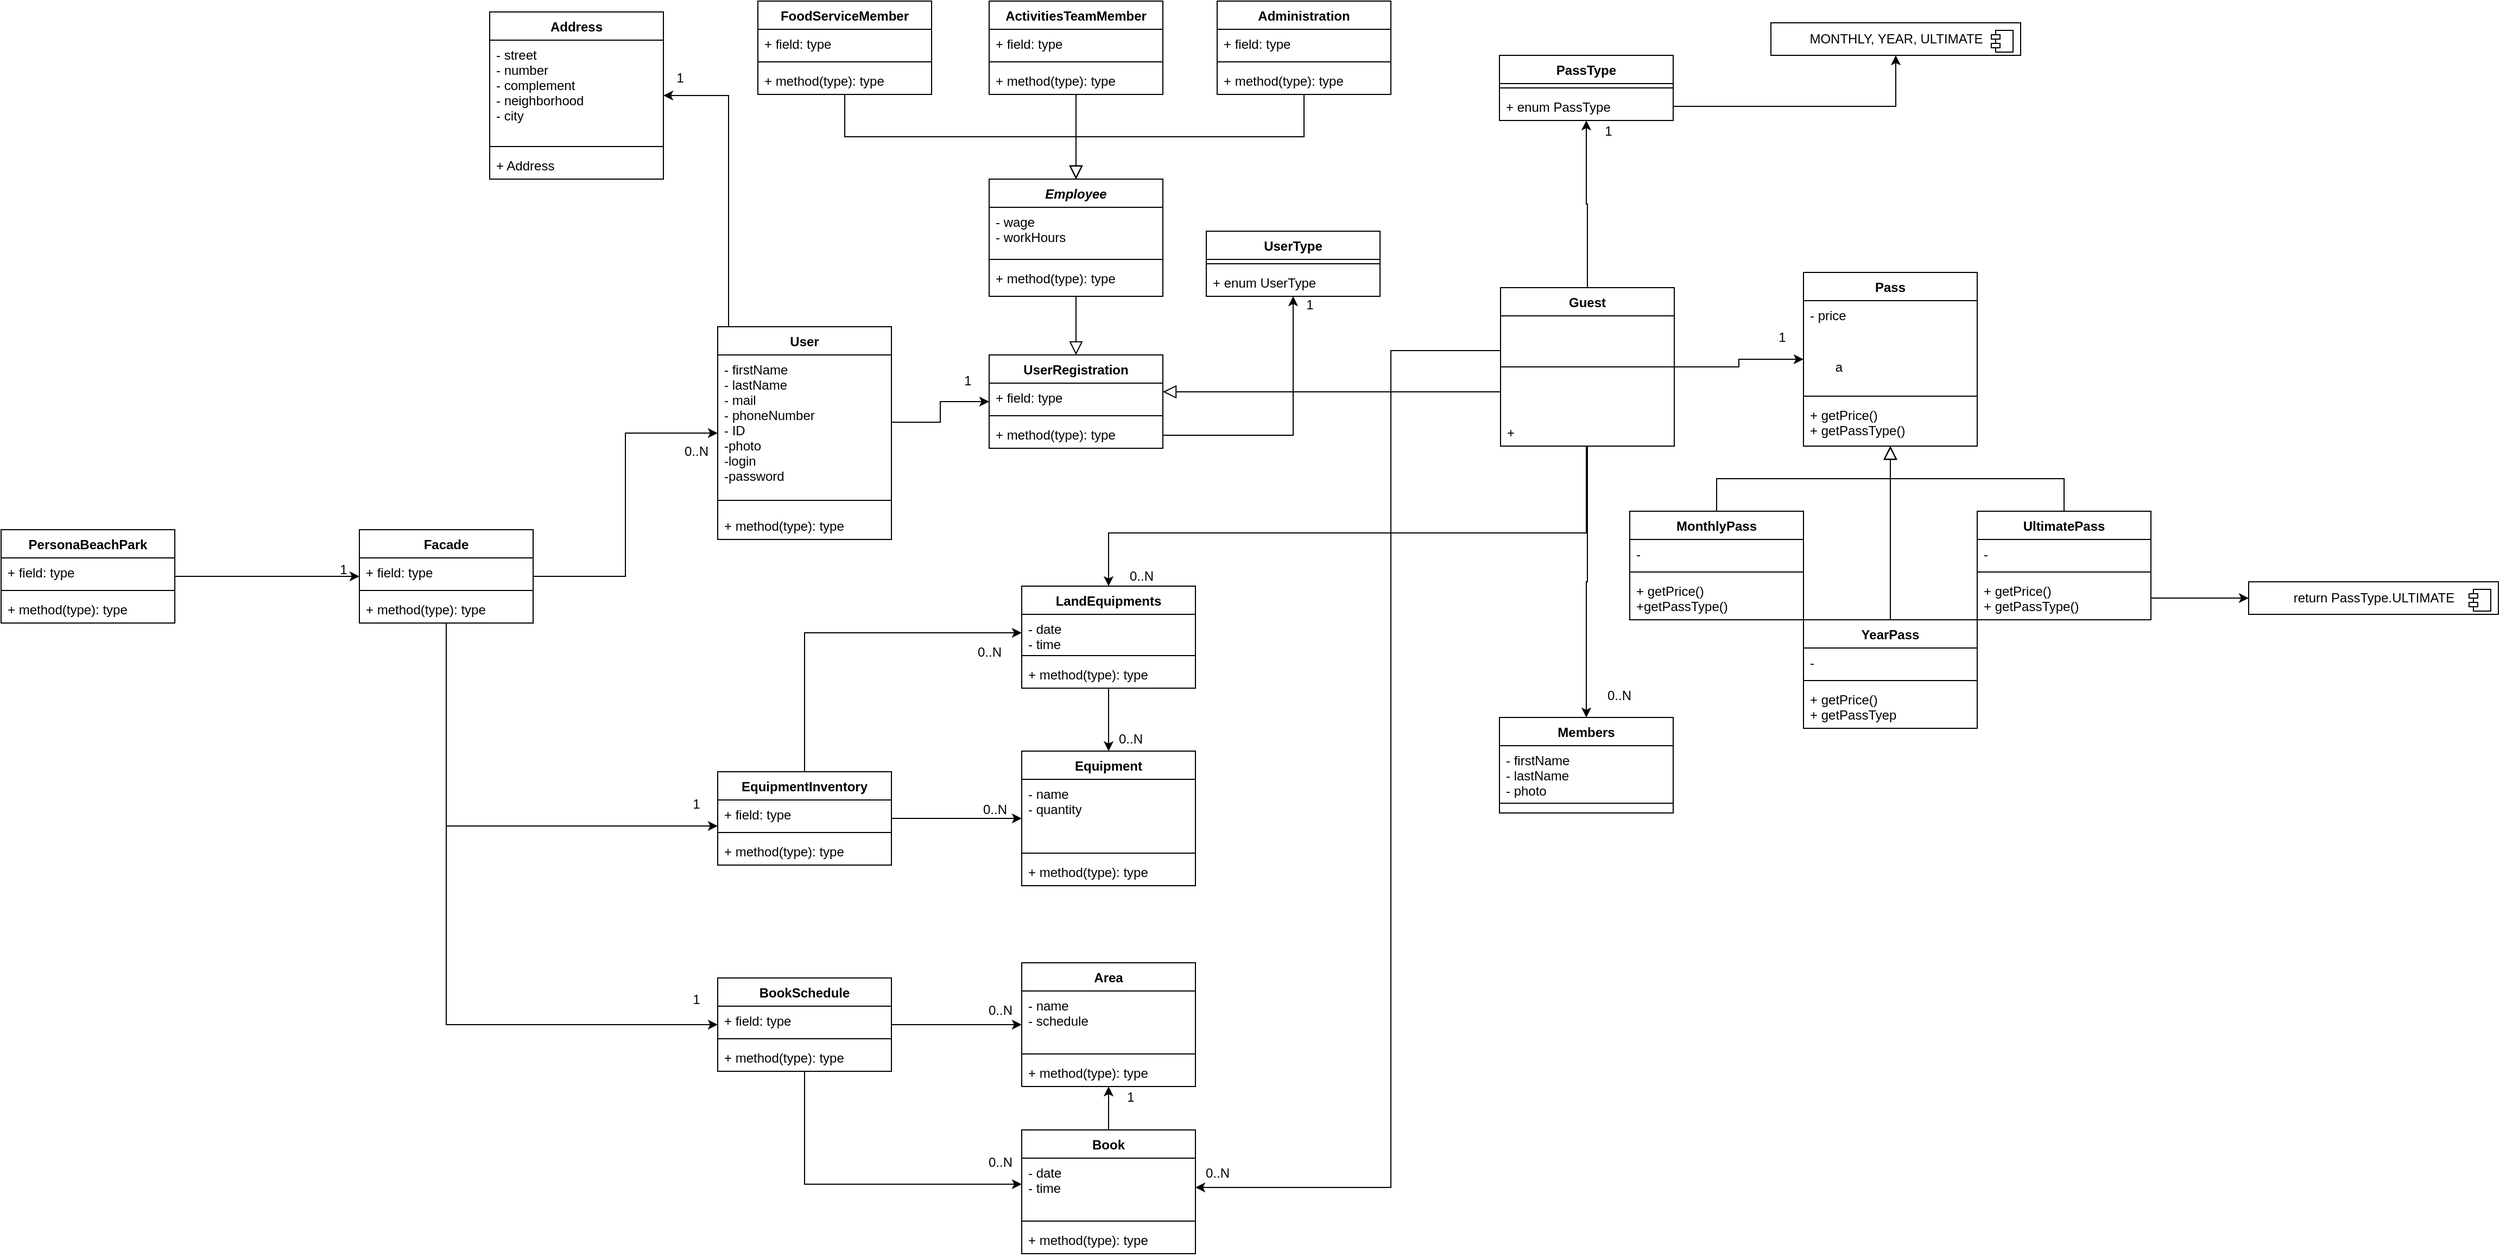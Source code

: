 <mxfile version="20.5.3" type="device"><diagram id="C5RBs43oDa-KdzZeNtuy" name="Page-1"><mxGraphModel dx="3308" dy="2073" grid="1" gridSize="10" guides="1" tooltips="1" connect="1" arrows="1" fold="1" page="1" pageScale="1" pageWidth="827" pageHeight="1169" math="0" shadow="0"><root><mxCell id="WIyWlLk6GJQsqaUBKTNV-0"/><mxCell id="WIyWlLk6GJQsqaUBKTNV-1" parent="WIyWlLk6GJQsqaUBKTNV-0"/><mxCell id="vYZbAO5wRh6wyj2wTPsI-21" style="edgeStyle=orthogonalEdgeStyle;rounded=0;orthogonalLoop=1;jettySize=auto;html=1;" edge="1" parent="WIyWlLk6GJQsqaUBKTNV-1" source="vYZbAO5wRh6wyj2wTPsI-0" target="vYZbAO5wRh6wyj2wTPsI-17"><mxGeometry relative="1" as="geometry"/></mxCell><mxCell id="vYZbAO5wRh6wyj2wTPsI-63" style="edgeStyle=orthogonalEdgeStyle;rounded=0;orthogonalLoop=1;jettySize=auto;html=1;" edge="1" parent="WIyWlLk6GJQsqaUBKTNV-1" source="vYZbAO5wRh6wyj2wTPsI-0" target="vYZbAO5wRh6wyj2wTPsI-54"><mxGeometry relative="1" as="geometry"/></mxCell><mxCell id="vYZbAO5wRh6wyj2wTPsI-160" style="edgeStyle=orthogonalEdgeStyle;rounded=0;orthogonalLoop=1;jettySize=auto;html=1;" edge="1" parent="WIyWlLk6GJQsqaUBKTNV-1" source="vYZbAO5wRh6wyj2wTPsI-0" target="vYZbAO5wRh6wyj2wTPsI-147"><mxGeometry relative="1" as="geometry"><Array as="points"><mxPoint x="270" y="480"/><mxPoint x="-170" y="480"/></Array></mxGeometry></mxCell><mxCell id="vYZbAO5wRh6wyj2wTPsI-175" style="edgeStyle=orthogonalEdgeStyle;rounded=0;orthogonalLoop=1;jettySize=auto;html=1;" edge="1" parent="WIyWlLk6GJQsqaUBKTNV-1" source="vYZbAO5wRh6wyj2wTPsI-0" target="vYZbAO5wRh6wyj2wTPsI-163"><mxGeometry relative="1" as="geometry"><mxPoint x="60" y="1100" as="targetPoint"/><Array as="points"><mxPoint x="90" y="312"/><mxPoint x="90" y="1083"/></Array></mxGeometry></mxCell><mxCell id="vYZbAO5wRh6wyj2wTPsI-206" style="edgeStyle=orthogonalEdgeStyle;rounded=0;orthogonalLoop=1;jettySize=auto;html=1;" edge="1" parent="WIyWlLk6GJQsqaUBKTNV-1" source="vYZbAO5wRh6wyj2wTPsI-0" target="vYZbAO5wRh6wyj2wTPsI-202"><mxGeometry relative="1" as="geometry"/></mxCell><mxCell id="vYZbAO5wRh6wyj2wTPsI-0" value="Guest" style="swimlane;fontStyle=1;align=center;verticalAlign=top;childLayout=stackLayout;horizontal=1;startSize=26;horizontalStack=0;resizeParent=1;resizeParentMax=0;resizeLast=0;collapsible=1;marginBottom=0;" vertex="1" parent="WIyWlLk6GJQsqaUBKTNV-1"><mxGeometry x="191" y="254" width="160" height="146" as="geometry"><mxRectangle x="191" y="254" width="70" height="30" as="alternateBounds"/></mxGeometry></mxCell><mxCell id="vYZbAO5wRh6wyj2wTPsI-2" value="a" style="line;strokeWidth=1;fillColor=none;align=right;verticalAlign=middle;spacingTop=-1;spacingLeft=3;spacingRight=3;rotatable=0;labelPosition=right;points=[];portConstraint=eastwest;strokeColor=inherit;" vertex="1" parent="vYZbAO5wRh6wyj2wTPsI-0"><mxGeometry y="26" width="160" height="94" as="geometry"/></mxCell><mxCell id="vYZbAO5wRh6wyj2wTPsI-3" value="+ &#10;" style="text;strokeColor=none;fillColor=none;align=left;verticalAlign=top;spacingLeft=4;spacingRight=4;overflow=hidden;rotatable=0;points=[[0,0.5],[1,0.5]];portConstraint=eastwest;" vertex="1" parent="vYZbAO5wRh6wyj2wTPsI-0"><mxGeometry y="120" width="160" height="26" as="geometry"/></mxCell><mxCell id="vYZbAO5wRh6wyj2wTPsI-17" value="Pass" style="swimlane;fontStyle=1;align=center;verticalAlign=top;childLayout=stackLayout;horizontal=1;startSize=26;horizontalStack=0;resizeParent=1;resizeParentMax=0;resizeLast=0;collapsible=1;marginBottom=0;" vertex="1" parent="WIyWlLk6GJQsqaUBKTNV-1"><mxGeometry x="470" y="240" width="160" height="160" as="geometry"/></mxCell><mxCell id="vYZbAO5wRh6wyj2wTPsI-18" value="- price" style="text;strokeColor=none;fillColor=none;align=left;verticalAlign=top;spacingLeft=4;spacingRight=4;overflow=hidden;rotatable=0;points=[[0,0.5],[1,0.5]];portConstraint=eastwest;" vertex="1" parent="vYZbAO5wRh6wyj2wTPsI-17"><mxGeometry y="26" width="160" height="84" as="geometry"/></mxCell><mxCell id="vYZbAO5wRh6wyj2wTPsI-19" value="" style="line;strokeWidth=1;fillColor=none;align=left;verticalAlign=middle;spacingTop=-1;spacingLeft=3;spacingRight=3;rotatable=0;labelPosition=right;points=[];portConstraint=eastwest;strokeColor=inherit;" vertex="1" parent="vYZbAO5wRh6wyj2wTPsI-17"><mxGeometry y="110" width="160" height="8" as="geometry"/></mxCell><mxCell id="vYZbAO5wRh6wyj2wTPsI-20" value="+ getPrice()&#10;+ getPassType()" style="text;strokeColor=none;fillColor=none;align=left;verticalAlign=top;spacingLeft=4;spacingRight=4;overflow=hidden;rotatable=0;points=[[0,0.5],[1,0.5]];portConstraint=eastwest;" vertex="1" parent="vYZbAO5wRh6wyj2wTPsI-17"><mxGeometry y="118" width="160" height="42" as="geometry"/></mxCell><mxCell id="vYZbAO5wRh6wyj2wTPsI-24" value="MonthlyPass" style="swimlane;fontStyle=1;align=center;verticalAlign=top;childLayout=stackLayout;horizontal=1;startSize=26;horizontalStack=0;resizeParent=1;resizeParentMax=0;resizeLast=0;collapsible=1;marginBottom=0;" vertex="1" parent="WIyWlLk6GJQsqaUBKTNV-1"><mxGeometry x="310" y="460" width="160" height="100" as="geometry"/></mxCell><mxCell id="vYZbAO5wRh6wyj2wTPsI-25" value="-" style="text;strokeColor=none;fillColor=none;align=left;verticalAlign=top;spacingLeft=4;spacingRight=4;overflow=hidden;rotatable=0;points=[[0,0.5],[1,0.5]];portConstraint=eastwest;" vertex="1" parent="vYZbAO5wRh6wyj2wTPsI-24"><mxGeometry y="26" width="160" height="26" as="geometry"/></mxCell><mxCell id="vYZbAO5wRh6wyj2wTPsI-26" value="" style="line;strokeWidth=1;fillColor=none;align=left;verticalAlign=middle;spacingTop=-1;spacingLeft=3;spacingRight=3;rotatable=0;labelPosition=right;points=[];portConstraint=eastwest;strokeColor=inherit;" vertex="1" parent="vYZbAO5wRh6wyj2wTPsI-24"><mxGeometry y="52" width="160" height="8" as="geometry"/></mxCell><mxCell id="vYZbAO5wRh6wyj2wTPsI-27" value="+ getPrice()&#10;+getPassType()" style="text;strokeColor=none;fillColor=none;align=left;verticalAlign=top;spacingLeft=4;spacingRight=4;overflow=hidden;rotatable=0;points=[[0,0.5],[1,0.5]];portConstraint=eastwest;" vertex="1" parent="vYZbAO5wRh6wyj2wTPsI-24"><mxGeometry y="60" width="160" height="40" as="geometry"/></mxCell><mxCell id="vYZbAO5wRh6wyj2wTPsI-28" value="YearPass" style="swimlane;fontStyle=1;align=center;verticalAlign=top;childLayout=stackLayout;horizontal=1;startSize=26;horizontalStack=0;resizeParent=1;resizeParentMax=0;resizeLast=0;collapsible=1;marginBottom=0;" vertex="1" parent="WIyWlLk6GJQsqaUBKTNV-1"><mxGeometry x="470" y="560" width="160" height="100" as="geometry"/></mxCell><mxCell id="vYZbAO5wRh6wyj2wTPsI-29" value="-" style="text;strokeColor=none;fillColor=none;align=left;verticalAlign=top;spacingLeft=4;spacingRight=4;overflow=hidden;rotatable=0;points=[[0,0.5],[1,0.5]];portConstraint=eastwest;" vertex="1" parent="vYZbAO5wRh6wyj2wTPsI-28"><mxGeometry y="26" width="160" height="26" as="geometry"/></mxCell><mxCell id="vYZbAO5wRh6wyj2wTPsI-30" value="" style="line;strokeWidth=1;fillColor=none;align=left;verticalAlign=middle;spacingTop=-1;spacingLeft=3;spacingRight=3;rotatable=0;labelPosition=right;points=[];portConstraint=eastwest;strokeColor=inherit;" vertex="1" parent="vYZbAO5wRh6wyj2wTPsI-28"><mxGeometry y="52" width="160" height="8" as="geometry"/></mxCell><mxCell id="vYZbAO5wRh6wyj2wTPsI-31" value="+ getPrice()&#10;+ getPassTyep" style="text;strokeColor=none;fillColor=none;align=left;verticalAlign=top;spacingLeft=4;spacingRight=4;overflow=hidden;rotatable=0;points=[[0,0.5],[1,0.5]];portConstraint=eastwest;" vertex="1" parent="vYZbAO5wRh6wyj2wTPsI-28"><mxGeometry y="60" width="160" height="40" as="geometry"/></mxCell><mxCell id="vYZbAO5wRh6wyj2wTPsI-32" value="UltimatePass" style="swimlane;fontStyle=1;align=center;verticalAlign=top;childLayout=stackLayout;horizontal=1;startSize=26;horizontalStack=0;resizeParent=1;resizeParentMax=0;resizeLast=0;collapsible=1;marginBottom=0;" vertex="1" parent="WIyWlLk6GJQsqaUBKTNV-1"><mxGeometry x="630" y="460" width="160" height="100" as="geometry"/></mxCell><mxCell id="vYZbAO5wRh6wyj2wTPsI-33" value="-" style="text;strokeColor=none;fillColor=none;align=left;verticalAlign=top;spacingLeft=4;spacingRight=4;overflow=hidden;rotatable=0;points=[[0,0.5],[1,0.5]];portConstraint=eastwest;" vertex="1" parent="vYZbAO5wRh6wyj2wTPsI-32"><mxGeometry y="26" width="160" height="26" as="geometry"/></mxCell><mxCell id="vYZbAO5wRh6wyj2wTPsI-34" value="" style="line;strokeWidth=1;fillColor=none;align=left;verticalAlign=middle;spacingTop=-1;spacingLeft=3;spacingRight=3;rotatable=0;labelPosition=right;points=[];portConstraint=eastwest;strokeColor=inherit;" vertex="1" parent="vYZbAO5wRh6wyj2wTPsI-32"><mxGeometry y="52" width="160" height="8" as="geometry"/></mxCell><mxCell id="vYZbAO5wRh6wyj2wTPsI-35" value="+ getPrice()&#10;+ getPassType()" style="text;strokeColor=none;fillColor=none;align=left;verticalAlign=top;spacingLeft=4;spacingRight=4;overflow=hidden;rotatable=0;points=[[0,0.5],[1,0.5]];portConstraint=eastwest;" vertex="1" parent="vYZbAO5wRh6wyj2wTPsI-32"><mxGeometry y="60" width="160" height="40" as="geometry"/></mxCell><mxCell id="vYZbAO5wRh6wyj2wTPsI-42" value="" style="endArrow=block;endSize=10;endFill=0;shadow=0;strokeWidth=1;rounded=0;edgeStyle=elbowEdgeStyle;elbow=vertical;" edge="1" parent="WIyWlLk6GJQsqaUBKTNV-1" source="vYZbAO5wRh6wyj2wTPsI-32" target="vYZbAO5wRh6wyj2wTPsI-17"><mxGeometry width="160" relative="1" as="geometry"><mxPoint x="820" y="432" as="sourcePoint"/><mxPoint x="710" y="330" as="targetPoint"/></mxGeometry></mxCell><mxCell id="vYZbAO5wRh6wyj2wTPsI-48" value="" style="endArrow=block;endSize=10;endFill=0;shadow=0;strokeWidth=1;rounded=0;edgeStyle=elbowEdgeStyle;elbow=vertical;" edge="1" parent="WIyWlLk6GJQsqaUBKTNV-1" source="vYZbAO5wRh6wyj2wTPsI-24" target="vYZbAO5wRh6wyj2wTPsI-17"><mxGeometry width="160" relative="1" as="geometry"><mxPoint x="720" y="470" as="sourcePoint"/><mxPoint x="550" y="380" as="targetPoint"/></mxGeometry></mxCell><mxCell id="vYZbAO5wRh6wyj2wTPsI-49" value="" style="endArrow=block;endSize=10;endFill=0;shadow=0;strokeWidth=1;rounded=0;edgeStyle=elbowEdgeStyle;elbow=vertical;" edge="1" parent="WIyWlLk6GJQsqaUBKTNV-1" source="vYZbAO5wRh6wyj2wTPsI-28" target="vYZbAO5wRh6wyj2wTPsI-17"><mxGeometry width="160" relative="1" as="geometry"><mxPoint x="720" y="470" as="sourcePoint"/><mxPoint x="560" y="394" as="targetPoint"/></mxGeometry></mxCell><mxCell id="vYZbAO5wRh6wyj2wTPsI-54" value="Members" style="swimlane;fontStyle=1;align=center;verticalAlign=top;childLayout=stackLayout;horizontal=1;startSize=26;horizontalStack=0;resizeParent=1;resizeParentMax=0;resizeLast=0;collapsible=1;marginBottom=0;" vertex="1" parent="WIyWlLk6GJQsqaUBKTNV-1"><mxGeometry x="190" y="650" width="160" height="88" as="geometry"/></mxCell><mxCell id="vYZbAO5wRh6wyj2wTPsI-55" value="- firstName&#10;- lastName&#10;- photo&#10;" style="text;strokeColor=none;fillColor=none;align=left;verticalAlign=top;spacingLeft=4;spacingRight=4;overflow=hidden;rotatable=0;points=[[0,0.5],[1,0.5]];portConstraint=eastwest;" vertex="1" parent="vYZbAO5wRh6wyj2wTPsI-54"><mxGeometry y="26" width="160" height="44" as="geometry"/></mxCell><mxCell id="vYZbAO5wRh6wyj2wTPsI-56" value="" style="line;strokeWidth=1;fillColor=none;align=left;verticalAlign=middle;spacingTop=-1;spacingLeft=3;spacingRight=3;rotatable=0;labelPosition=right;points=[];portConstraint=eastwest;strokeColor=inherit;" vertex="1" parent="vYZbAO5wRh6wyj2wTPsI-54"><mxGeometry y="70" width="160" height="18" as="geometry"/></mxCell><mxCell id="vYZbAO5wRh6wyj2wTPsI-64" value="0..N" style="text;html=1;align=center;verticalAlign=middle;resizable=0;points=[];autosize=1;strokeColor=none;fillColor=none;" vertex="1" parent="WIyWlLk6GJQsqaUBKTNV-1"><mxGeometry x="275" y="615" width="50" height="30" as="geometry"/></mxCell><mxCell id="vYZbAO5wRh6wyj2wTPsI-65" value="1" style="text;html=1;align=center;verticalAlign=middle;resizable=0;points=[];autosize=1;strokeColor=none;fillColor=none;" vertex="1" parent="WIyWlLk6GJQsqaUBKTNV-1"><mxGeometry x="435" y="285" width="30" height="30" as="geometry"/></mxCell><mxCell id="vYZbAO5wRh6wyj2wTPsI-70" value="Equipment" style="swimlane;fontStyle=1;align=center;verticalAlign=top;childLayout=stackLayout;horizontal=1;startSize=26;horizontalStack=0;resizeParent=1;resizeParentMax=0;resizeLast=0;collapsible=1;marginBottom=0;" vertex="1" parent="WIyWlLk6GJQsqaUBKTNV-1"><mxGeometry x="-250" y="681" width="160" height="124" as="geometry"/></mxCell><mxCell id="vYZbAO5wRh6wyj2wTPsI-71" value="- name&#10;- quantity" style="text;strokeColor=none;fillColor=none;align=left;verticalAlign=top;spacingLeft=4;spacingRight=4;overflow=hidden;rotatable=0;points=[[0,0.5],[1,0.5]];portConstraint=eastwest;" vertex="1" parent="vYZbAO5wRh6wyj2wTPsI-70"><mxGeometry y="26" width="160" height="64" as="geometry"/></mxCell><mxCell id="vYZbAO5wRh6wyj2wTPsI-72" value="" style="line;strokeWidth=1;fillColor=none;align=left;verticalAlign=middle;spacingTop=-1;spacingLeft=3;spacingRight=3;rotatable=0;labelPosition=right;points=[];portConstraint=eastwest;strokeColor=inherit;" vertex="1" parent="vYZbAO5wRh6wyj2wTPsI-70"><mxGeometry y="90" width="160" height="8" as="geometry"/></mxCell><mxCell id="vYZbAO5wRh6wyj2wTPsI-73" value="+ method(type): type" style="text;strokeColor=none;fillColor=none;align=left;verticalAlign=top;spacingLeft=4;spacingRight=4;overflow=hidden;rotatable=0;points=[[0,0.5],[1,0.5]];portConstraint=eastwest;" vertex="1" parent="vYZbAO5wRh6wyj2wTPsI-70"><mxGeometry y="98" width="160" height="26" as="geometry"/></mxCell><mxCell id="vYZbAO5wRh6wyj2wTPsI-74" value="Area" style="swimlane;fontStyle=1;align=center;verticalAlign=top;childLayout=stackLayout;horizontal=1;startSize=26;horizontalStack=0;resizeParent=1;resizeParentMax=0;resizeLast=0;collapsible=1;marginBottom=0;" vertex="1" parent="WIyWlLk6GJQsqaUBKTNV-1"><mxGeometry x="-250" y="876" width="160" height="114" as="geometry"/></mxCell><mxCell id="vYZbAO5wRh6wyj2wTPsI-75" value="- name&#10;- schedule" style="text;strokeColor=none;fillColor=none;align=left;verticalAlign=top;spacingLeft=4;spacingRight=4;overflow=hidden;rotatable=0;points=[[0,0.5],[1,0.5]];portConstraint=eastwest;" vertex="1" parent="vYZbAO5wRh6wyj2wTPsI-74"><mxGeometry y="26" width="160" height="54" as="geometry"/></mxCell><mxCell id="vYZbAO5wRh6wyj2wTPsI-76" value="" style="line;strokeWidth=1;fillColor=none;align=left;verticalAlign=middle;spacingTop=-1;spacingLeft=3;spacingRight=3;rotatable=0;labelPosition=right;points=[];portConstraint=eastwest;strokeColor=inherit;" vertex="1" parent="vYZbAO5wRh6wyj2wTPsI-74"><mxGeometry y="80" width="160" height="8" as="geometry"/></mxCell><mxCell id="vYZbAO5wRh6wyj2wTPsI-77" value="+ method(type): type" style="text;strokeColor=none;fillColor=none;align=left;verticalAlign=top;spacingLeft=4;spacingRight=4;overflow=hidden;rotatable=0;points=[[0,0.5],[1,0.5]];portConstraint=eastwest;" vertex="1" parent="vYZbAO5wRh6wyj2wTPsI-74"><mxGeometry y="88" width="160" height="26" as="geometry"/></mxCell><mxCell id="vYZbAO5wRh6wyj2wTPsI-78" value="Administration" style="swimlane;fontStyle=1;align=center;verticalAlign=top;childLayout=stackLayout;horizontal=1;startSize=26;horizontalStack=0;resizeParent=1;resizeParentMax=0;resizeLast=0;collapsible=1;marginBottom=0;" vertex="1" parent="WIyWlLk6GJQsqaUBKTNV-1"><mxGeometry x="-70" y="-10" width="160" height="86" as="geometry"/></mxCell><mxCell id="vYZbAO5wRh6wyj2wTPsI-79" value="+ field: type" style="text;strokeColor=none;fillColor=none;align=left;verticalAlign=top;spacingLeft=4;spacingRight=4;overflow=hidden;rotatable=0;points=[[0,0.5],[1,0.5]];portConstraint=eastwest;" vertex="1" parent="vYZbAO5wRh6wyj2wTPsI-78"><mxGeometry y="26" width="160" height="26" as="geometry"/></mxCell><mxCell id="vYZbAO5wRh6wyj2wTPsI-80" value="" style="line;strokeWidth=1;fillColor=none;align=left;verticalAlign=middle;spacingTop=-1;spacingLeft=3;spacingRight=3;rotatable=0;labelPosition=right;points=[];portConstraint=eastwest;strokeColor=inherit;" vertex="1" parent="vYZbAO5wRh6wyj2wTPsI-78"><mxGeometry y="52" width="160" height="8" as="geometry"/></mxCell><mxCell id="vYZbAO5wRh6wyj2wTPsI-81" value="+ method(type): type" style="text;strokeColor=none;fillColor=none;align=left;verticalAlign=top;spacingLeft=4;spacingRight=4;overflow=hidden;rotatable=0;points=[[0,0.5],[1,0.5]];portConstraint=eastwest;" vertex="1" parent="vYZbAO5wRh6wyj2wTPsI-78"><mxGeometry y="60" width="160" height="26" as="geometry"/></mxCell><mxCell id="vYZbAO5wRh6wyj2wTPsI-82" value="FoodServiceMember" style="swimlane;fontStyle=1;align=center;verticalAlign=top;childLayout=stackLayout;horizontal=1;startSize=26;horizontalStack=0;resizeParent=1;resizeParentMax=0;resizeLast=0;collapsible=1;marginBottom=0;" vertex="1" parent="WIyWlLk6GJQsqaUBKTNV-1"><mxGeometry x="-493" y="-10" width="160" height="86" as="geometry"/></mxCell><mxCell id="vYZbAO5wRh6wyj2wTPsI-83" value="+ field: type" style="text;strokeColor=none;fillColor=none;align=left;verticalAlign=top;spacingLeft=4;spacingRight=4;overflow=hidden;rotatable=0;points=[[0,0.5],[1,0.5]];portConstraint=eastwest;" vertex="1" parent="vYZbAO5wRh6wyj2wTPsI-82"><mxGeometry y="26" width="160" height="26" as="geometry"/></mxCell><mxCell id="vYZbAO5wRh6wyj2wTPsI-84" value="" style="line;strokeWidth=1;fillColor=none;align=left;verticalAlign=middle;spacingTop=-1;spacingLeft=3;spacingRight=3;rotatable=0;labelPosition=right;points=[];portConstraint=eastwest;strokeColor=inherit;" vertex="1" parent="vYZbAO5wRh6wyj2wTPsI-82"><mxGeometry y="52" width="160" height="8" as="geometry"/></mxCell><mxCell id="vYZbAO5wRh6wyj2wTPsI-85" value="+ method(type): type" style="text;strokeColor=none;fillColor=none;align=left;verticalAlign=top;spacingLeft=4;spacingRight=4;overflow=hidden;rotatable=0;points=[[0,0.5],[1,0.5]];portConstraint=eastwest;" vertex="1" parent="vYZbAO5wRh6wyj2wTPsI-82"><mxGeometry y="60" width="160" height="26" as="geometry"/></mxCell><mxCell id="vYZbAO5wRh6wyj2wTPsI-86" value="ActivitiesTeamMember" style="swimlane;fontStyle=1;align=center;verticalAlign=top;childLayout=stackLayout;horizontal=1;startSize=26;horizontalStack=0;resizeParent=1;resizeParentMax=0;resizeLast=0;collapsible=1;marginBottom=0;" vertex="1" parent="WIyWlLk6GJQsqaUBKTNV-1"><mxGeometry x="-280" y="-10" width="160" height="86" as="geometry"/></mxCell><mxCell id="vYZbAO5wRh6wyj2wTPsI-87" value="+ field: type" style="text;strokeColor=none;fillColor=none;align=left;verticalAlign=top;spacingLeft=4;spacingRight=4;overflow=hidden;rotatable=0;points=[[0,0.5],[1,0.5]];portConstraint=eastwest;" vertex="1" parent="vYZbAO5wRh6wyj2wTPsI-86"><mxGeometry y="26" width="160" height="26" as="geometry"/></mxCell><mxCell id="vYZbAO5wRh6wyj2wTPsI-88" value="" style="line;strokeWidth=1;fillColor=none;align=left;verticalAlign=middle;spacingTop=-1;spacingLeft=3;spacingRight=3;rotatable=0;labelPosition=right;points=[];portConstraint=eastwest;strokeColor=inherit;" vertex="1" parent="vYZbAO5wRh6wyj2wTPsI-86"><mxGeometry y="52" width="160" height="8" as="geometry"/></mxCell><mxCell id="vYZbAO5wRh6wyj2wTPsI-89" value="+ method(type): type" style="text;strokeColor=none;fillColor=none;align=left;verticalAlign=top;spacingLeft=4;spacingRight=4;overflow=hidden;rotatable=0;points=[[0,0.5],[1,0.5]];portConstraint=eastwest;" vertex="1" parent="vYZbAO5wRh6wyj2wTPsI-86"><mxGeometry y="60" width="160" height="26" as="geometry"/></mxCell><mxCell id="vYZbAO5wRh6wyj2wTPsI-90" value="Employee" style="swimlane;fontStyle=3;align=center;verticalAlign=top;childLayout=stackLayout;horizontal=1;startSize=26;horizontalStack=0;resizeParent=1;resizeParentMax=0;resizeLast=0;collapsible=1;marginBottom=0;" vertex="1" parent="WIyWlLk6GJQsqaUBKTNV-1"><mxGeometry x="-280" y="154" width="160" height="108" as="geometry"/></mxCell><mxCell id="vYZbAO5wRh6wyj2wTPsI-91" value="- wage&#10;- workHours" style="text;strokeColor=none;fillColor=none;align=left;verticalAlign=top;spacingLeft=4;spacingRight=4;overflow=hidden;rotatable=0;points=[[0,0.5],[1,0.5]];portConstraint=eastwest;" vertex="1" parent="vYZbAO5wRh6wyj2wTPsI-90"><mxGeometry y="26" width="160" height="44" as="geometry"/></mxCell><mxCell id="vYZbAO5wRh6wyj2wTPsI-92" value="" style="line;strokeWidth=1;fillColor=none;align=left;verticalAlign=middle;spacingTop=-1;spacingLeft=3;spacingRight=3;rotatable=0;labelPosition=right;points=[];portConstraint=eastwest;strokeColor=inherit;" vertex="1" parent="vYZbAO5wRh6wyj2wTPsI-90"><mxGeometry y="70" width="160" height="8" as="geometry"/></mxCell><mxCell id="vYZbAO5wRh6wyj2wTPsI-93" value="+ method(type): type" style="text;strokeColor=none;fillColor=none;align=left;verticalAlign=top;spacingLeft=4;spacingRight=4;overflow=hidden;rotatable=0;points=[[0,0.5],[1,0.5]];portConstraint=eastwest;" vertex="1" parent="vYZbAO5wRh6wyj2wTPsI-90"><mxGeometry y="78" width="160" height="30" as="geometry"/></mxCell><mxCell id="vYZbAO5wRh6wyj2wTPsI-94" value="" style="endArrow=block;endSize=10;endFill=0;shadow=0;strokeWidth=1;rounded=0;edgeStyle=elbowEdgeStyle;elbow=vertical;" edge="1" parent="WIyWlLk6GJQsqaUBKTNV-1" source="vYZbAO5wRh6wyj2wTPsI-78" target="vYZbAO5wRh6wyj2wTPsI-90"><mxGeometry width="160" relative="1" as="geometry"><mxPoint x="-30" y="177" as="sourcePoint"/><mxPoint x="-190" y="101" as="targetPoint"/></mxGeometry></mxCell><mxCell id="vYZbAO5wRh6wyj2wTPsI-95" value="" style="endArrow=block;endSize=10;endFill=0;shadow=0;strokeWidth=1;rounded=0;edgeStyle=elbowEdgeStyle;elbow=vertical;" edge="1" parent="WIyWlLk6GJQsqaUBKTNV-1" source="vYZbAO5wRh6wyj2wTPsI-86" target="vYZbAO5wRh6wyj2wTPsI-90"><mxGeometry width="160" relative="1" as="geometry"><mxPoint x="20" y="86.0" as="sourcePoint"/><mxPoint x="-190" y="164" as="targetPoint"/></mxGeometry></mxCell><mxCell id="vYZbAO5wRh6wyj2wTPsI-96" value="" style="endArrow=block;endSize=10;endFill=0;shadow=0;strokeWidth=1;rounded=0;edgeStyle=elbowEdgeStyle;elbow=vertical;" edge="1" parent="WIyWlLk6GJQsqaUBKTNV-1" source="vYZbAO5wRh6wyj2wTPsI-82" target="vYZbAO5wRh6wyj2wTPsI-90"><mxGeometry width="160" relative="1" as="geometry"><mxPoint x="-190" y="86.0" as="sourcePoint"/><mxPoint x="-190" y="164" as="targetPoint"/></mxGeometry></mxCell><mxCell id="vYZbAO5wRh6wyj2wTPsI-226" style="edgeStyle=orthogonalEdgeStyle;rounded=0;orthogonalLoop=1;jettySize=auto;html=1;" edge="1" parent="WIyWlLk6GJQsqaUBKTNV-1" source="vYZbAO5wRh6wyj2wTPsI-101" target="vYZbAO5wRh6wyj2wTPsI-223"><mxGeometry relative="1" as="geometry"><Array as="points"><mxPoint y="390"/></Array></mxGeometry></mxCell><mxCell id="vYZbAO5wRh6wyj2wTPsI-101" value="UserRegistration" style="swimlane;fontStyle=1;align=center;verticalAlign=top;childLayout=stackLayout;horizontal=1;startSize=26;horizontalStack=0;resizeParent=1;resizeParentMax=0;resizeLast=0;collapsible=1;marginBottom=0;" vertex="1" parent="WIyWlLk6GJQsqaUBKTNV-1"><mxGeometry x="-280" y="316" width="160" height="86" as="geometry"/></mxCell><mxCell id="vYZbAO5wRh6wyj2wTPsI-102" value="+ field: type" style="text;strokeColor=none;fillColor=none;align=left;verticalAlign=top;spacingLeft=4;spacingRight=4;overflow=hidden;rotatable=0;points=[[0,0.5],[1,0.5]];portConstraint=eastwest;" vertex="1" parent="vYZbAO5wRh6wyj2wTPsI-101"><mxGeometry y="26" width="160" height="26" as="geometry"/></mxCell><mxCell id="vYZbAO5wRh6wyj2wTPsI-103" value="" style="line;strokeWidth=1;fillColor=none;align=left;verticalAlign=middle;spacingTop=-1;spacingLeft=3;spacingRight=3;rotatable=0;labelPosition=right;points=[];portConstraint=eastwest;strokeColor=inherit;" vertex="1" parent="vYZbAO5wRh6wyj2wTPsI-101"><mxGeometry y="52" width="160" height="8" as="geometry"/></mxCell><mxCell id="vYZbAO5wRh6wyj2wTPsI-104" value="+ method(type): type" style="text;strokeColor=none;fillColor=none;align=left;verticalAlign=top;spacingLeft=4;spacingRight=4;overflow=hidden;rotatable=0;points=[[0,0.5],[1,0.5]];portConstraint=eastwest;" vertex="1" parent="vYZbAO5wRh6wyj2wTPsI-101"><mxGeometry y="60" width="160" height="26" as="geometry"/></mxCell><mxCell id="vYZbAO5wRh6wyj2wTPsI-144" style="edgeStyle=orthogonalEdgeStyle;rounded=0;orthogonalLoop=1;jettySize=auto;html=1;" edge="1" parent="WIyWlLk6GJQsqaUBKTNV-1" source="vYZbAO5wRh6wyj2wTPsI-105" target="vYZbAO5wRh6wyj2wTPsI-140"><mxGeometry relative="1" as="geometry"><Array as="points"><mxPoint x="-520" y="77"/></Array></mxGeometry></mxCell><mxCell id="vYZbAO5wRh6wyj2wTPsI-105" value="User" style="swimlane;fontStyle=1;align=center;verticalAlign=top;childLayout=stackLayout;horizontal=1;startSize=26;horizontalStack=0;resizeParent=1;resizeParentMax=0;resizeLast=0;collapsible=1;marginBottom=0;" vertex="1" parent="WIyWlLk6GJQsqaUBKTNV-1"><mxGeometry x="-530" y="290" width="160" height="196" as="geometry"/></mxCell><mxCell id="vYZbAO5wRh6wyj2wTPsI-106" value="- firstName&#10;- lastName&#10;- mail&#10;- phoneNumber&#10;- ID&#10;-photo&#10;-login&#10;-password" style="text;strokeColor=none;fillColor=none;align=left;verticalAlign=top;spacingLeft=4;spacingRight=4;overflow=hidden;rotatable=0;points=[[0,0.5],[1,0.5]];portConstraint=eastwest;" vertex="1" parent="vYZbAO5wRh6wyj2wTPsI-105"><mxGeometry y="26" width="160" height="124" as="geometry"/></mxCell><mxCell id="vYZbAO5wRh6wyj2wTPsI-107" value="" style="line;strokeWidth=1;fillColor=none;align=left;verticalAlign=middle;spacingTop=-1;spacingLeft=3;spacingRight=3;rotatable=0;labelPosition=right;points=[];portConstraint=eastwest;strokeColor=inherit;" vertex="1" parent="vYZbAO5wRh6wyj2wTPsI-105"><mxGeometry y="150" width="160" height="20" as="geometry"/></mxCell><mxCell id="vYZbAO5wRh6wyj2wTPsI-108" value="+ method(type): type" style="text;strokeColor=none;fillColor=none;align=left;verticalAlign=top;spacingLeft=4;spacingRight=4;overflow=hidden;rotatable=0;points=[[0,0.5],[1,0.5]];portConstraint=eastwest;" vertex="1" parent="vYZbAO5wRh6wyj2wTPsI-105"><mxGeometry y="170" width="160" height="26" as="geometry"/></mxCell><mxCell id="vYZbAO5wRh6wyj2wTPsI-109" style="edgeStyle=orthogonalEdgeStyle;rounded=0;orthogonalLoop=1;jettySize=auto;html=1;" edge="1" parent="WIyWlLk6GJQsqaUBKTNV-1" source="vYZbAO5wRh6wyj2wTPsI-106" target="vYZbAO5wRh6wyj2wTPsI-101"><mxGeometry relative="1" as="geometry"/></mxCell><mxCell id="vYZbAO5wRh6wyj2wTPsI-110" value="" style="endArrow=block;endSize=10;endFill=0;shadow=0;strokeWidth=1;rounded=0;edgeStyle=elbowEdgeStyle;elbow=vertical;" edge="1" parent="WIyWlLk6GJQsqaUBKTNV-1" source="vYZbAO5wRh6wyj2wTPsI-90" target="vYZbAO5wRh6wyj2wTPsI-101"><mxGeometry width="160" relative="1" as="geometry"><mxPoint x="100" y="273.0" as="sourcePoint"/><mxPoint x="-110" y="351" as="targetPoint"/></mxGeometry></mxCell><mxCell id="vYZbAO5wRh6wyj2wTPsI-111" value="" style="endArrow=block;endSize=10;endFill=0;shadow=0;strokeWidth=1;rounded=0;edgeStyle=elbowEdgeStyle;elbow=vertical;" edge="1" parent="WIyWlLk6GJQsqaUBKTNV-1" source="vYZbAO5wRh6wyj2wTPsI-0" target="vYZbAO5wRh6wyj2wTPsI-101"><mxGeometry width="160" relative="1" as="geometry"><mxPoint x="-190" y="272" as="sourcePoint"/><mxPoint x="-190" y="326" as="targetPoint"/><Array as="points"><mxPoint x="30" y="350"/></Array></mxGeometry></mxCell><mxCell id="vYZbAO5wRh6wyj2wTPsI-182" style="edgeStyle=orthogonalEdgeStyle;rounded=0;orthogonalLoop=1;jettySize=auto;html=1;" edge="1" parent="WIyWlLk6GJQsqaUBKTNV-1" source="vYZbAO5wRh6wyj2wTPsI-123" target="vYZbAO5wRh6wyj2wTPsI-105"><mxGeometry relative="1" as="geometry"/></mxCell><mxCell id="vYZbAO5wRh6wyj2wTPsI-192" style="edgeStyle=orthogonalEdgeStyle;rounded=0;orthogonalLoop=1;jettySize=auto;html=1;" edge="1" parent="WIyWlLk6GJQsqaUBKTNV-1" source="vYZbAO5wRh6wyj2wTPsI-123" target="vYZbAO5wRh6wyj2wTPsI-128"><mxGeometry relative="1" as="geometry"><Array as="points"><mxPoint x="-780" y="750"/></Array></mxGeometry></mxCell><mxCell id="vYZbAO5wRh6wyj2wTPsI-123" value="Facade" style="swimlane;fontStyle=1;align=center;verticalAlign=top;childLayout=stackLayout;horizontal=1;startSize=26;horizontalStack=0;resizeParent=1;resizeParentMax=0;resizeLast=0;collapsible=1;marginBottom=0;" vertex="1" parent="WIyWlLk6GJQsqaUBKTNV-1"><mxGeometry x="-860" y="477" width="160" height="86" as="geometry"/></mxCell><mxCell id="vYZbAO5wRh6wyj2wTPsI-124" value="+ field: type" style="text;strokeColor=none;fillColor=none;align=left;verticalAlign=top;spacingLeft=4;spacingRight=4;overflow=hidden;rotatable=0;points=[[0,0.5],[1,0.5]];portConstraint=eastwest;" vertex="1" parent="vYZbAO5wRh6wyj2wTPsI-123"><mxGeometry y="26" width="160" height="26" as="geometry"/></mxCell><mxCell id="vYZbAO5wRh6wyj2wTPsI-125" value="" style="line;strokeWidth=1;fillColor=none;align=left;verticalAlign=middle;spacingTop=-1;spacingLeft=3;spacingRight=3;rotatable=0;labelPosition=right;points=[];portConstraint=eastwest;strokeColor=inherit;" vertex="1" parent="vYZbAO5wRh6wyj2wTPsI-123"><mxGeometry y="52" width="160" height="8" as="geometry"/></mxCell><mxCell id="vYZbAO5wRh6wyj2wTPsI-126" value="+ method(type): type" style="text;strokeColor=none;fillColor=none;align=left;verticalAlign=top;spacingLeft=4;spacingRight=4;overflow=hidden;rotatable=0;points=[[0,0.5],[1,0.5]];portConstraint=eastwest;" vertex="1" parent="vYZbAO5wRh6wyj2wTPsI-123"><mxGeometry y="60" width="160" height="26" as="geometry"/></mxCell><mxCell id="vYZbAO5wRh6wyj2wTPsI-132" style="edgeStyle=orthogonalEdgeStyle;rounded=0;orthogonalLoop=1;jettySize=auto;html=1;" edge="1" parent="WIyWlLk6GJQsqaUBKTNV-1" source="vYZbAO5wRh6wyj2wTPsI-128" target="vYZbAO5wRh6wyj2wTPsI-70"><mxGeometry relative="1" as="geometry"/></mxCell><mxCell id="vYZbAO5wRh6wyj2wTPsI-158" style="edgeStyle=orthogonalEdgeStyle;rounded=0;orthogonalLoop=1;jettySize=auto;html=1;" edge="1" parent="WIyWlLk6GJQsqaUBKTNV-1" source="vYZbAO5wRh6wyj2wTPsI-128" target="vYZbAO5wRh6wyj2wTPsI-147"><mxGeometry relative="1" as="geometry"><Array as="points"><mxPoint x="-450" y="572"/></Array></mxGeometry></mxCell><mxCell id="vYZbAO5wRh6wyj2wTPsI-128" value="EquipmentInventory" style="swimlane;fontStyle=1;align=center;verticalAlign=top;childLayout=stackLayout;horizontal=1;startSize=26;horizontalStack=0;resizeParent=1;resizeParentMax=0;resizeLast=0;collapsible=1;marginBottom=0;" vertex="1" parent="WIyWlLk6GJQsqaUBKTNV-1"><mxGeometry x="-530" y="700" width="160" height="86" as="geometry"/></mxCell><mxCell id="vYZbAO5wRh6wyj2wTPsI-129" value="+ field: type" style="text;strokeColor=none;fillColor=none;align=left;verticalAlign=top;spacingLeft=4;spacingRight=4;overflow=hidden;rotatable=0;points=[[0,0.5],[1,0.5]];portConstraint=eastwest;" vertex="1" parent="vYZbAO5wRh6wyj2wTPsI-128"><mxGeometry y="26" width="160" height="26" as="geometry"/></mxCell><mxCell id="vYZbAO5wRh6wyj2wTPsI-130" value="" style="line;strokeWidth=1;fillColor=none;align=left;verticalAlign=middle;spacingTop=-1;spacingLeft=3;spacingRight=3;rotatable=0;labelPosition=right;points=[];portConstraint=eastwest;strokeColor=inherit;" vertex="1" parent="vYZbAO5wRh6wyj2wTPsI-128"><mxGeometry y="52" width="160" height="8" as="geometry"/></mxCell><mxCell id="vYZbAO5wRh6wyj2wTPsI-131" value="+ method(type): type" style="text;strokeColor=none;fillColor=none;align=left;verticalAlign=top;spacingLeft=4;spacingRight=4;overflow=hidden;rotatable=0;points=[[0,0.5],[1,0.5]];portConstraint=eastwest;" vertex="1" parent="vYZbAO5wRh6wyj2wTPsI-128"><mxGeometry y="60" width="160" height="26" as="geometry"/></mxCell><mxCell id="vYZbAO5wRh6wyj2wTPsI-133" value="0..N" style="text;html=1;align=center;verticalAlign=middle;resizable=0;points=[];autosize=1;strokeColor=none;fillColor=none;" vertex="1" parent="WIyWlLk6GJQsqaUBKTNV-1"><mxGeometry x="-300" y="720" width="50" height="30" as="geometry"/></mxCell><mxCell id="vYZbAO5wRh6wyj2wTPsI-139" style="edgeStyle=orthogonalEdgeStyle;rounded=0;orthogonalLoop=1;jettySize=auto;html=1;" edge="1" parent="WIyWlLk6GJQsqaUBKTNV-1" source="vYZbAO5wRh6wyj2wTPsI-134" target="vYZbAO5wRh6wyj2wTPsI-74"><mxGeometry relative="1" as="geometry"/></mxCell><mxCell id="vYZbAO5wRh6wyj2wTPsI-170" style="edgeStyle=orthogonalEdgeStyle;rounded=0;orthogonalLoop=1;jettySize=auto;html=1;" edge="1" parent="WIyWlLk6GJQsqaUBKTNV-1" source="vYZbAO5wRh6wyj2wTPsI-134" target="vYZbAO5wRh6wyj2wTPsI-163"><mxGeometry relative="1" as="geometry"><Array as="points"><mxPoint x="-450" y="1080"/></Array></mxGeometry></mxCell><mxCell id="vYZbAO5wRh6wyj2wTPsI-134" value="BookSchedule" style="swimlane;fontStyle=1;align=center;verticalAlign=top;childLayout=stackLayout;horizontal=1;startSize=26;horizontalStack=0;resizeParent=1;resizeParentMax=0;resizeLast=0;collapsible=1;marginBottom=0;" vertex="1" parent="WIyWlLk6GJQsqaUBKTNV-1"><mxGeometry x="-530" y="890" width="160" height="86" as="geometry"/></mxCell><mxCell id="vYZbAO5wRh6wyj2wTPsI-135" value="+ field: type" style="text;strokeColor=none;fillColor=none;align=left;verticalAlign=top;spacingLeft=4;spacingRight=4;overflow=hidden;rotatable=0;points=[[0,0.5],[1,0.5]];portConstraint=eastwest;" vertex="1" parent="vYZbAO5wRh6wyj2wTPsI-134"><mxGeometry y="26" width="160" height="26" as="geometry"/></mxCell><mxCell id="vYZbAO5wRh6wyj2wTPsI-136" value="" style="line;strokeWidth=1;fillColor=none;align=left;verticalAlign=middle;spacingTop=-1;spacingLeft=3;spacingRight=3;rotatable=0;labelPosition=right;points=[];portConstraint=eastwest;strokeColor=inherit;" vertex="1" parent="vYZbAO5wRh6wyj2wTPsI-134"><mxGeometry y="52" width="160" height="8" as="geometry"/></mxCell><mxCell id="vYZbAO5wRh6wyj2wTPsI-137" value="+ method(type): type" style="text;strokeColor=none;fillColor=none;align=left;verticalAlign=top;spacingLeft=4;spacingRight=4;overflow=hidden;rotatable=0;points=[[0,0.5],[1,0.5]];portConstraint=eastwest;" vertex="1" parent="vYZbAO5wRh6wyj2wTPsI-134"><mxGeometry y="60" width="160" height="26" as="geometry"/></mxCell><mxCell id="vYZbAO5wRh6wyj2wTPsI-140" value="Address" style="swimlane;fontStyle=1;align=center;verticalAlign=top;childLayout=stackLayout;horizontal=1;startSize=26;horizontalStack=0;resizeParent=1;resizeParentMax=0;resizeLast=0;collapsible=1;marginBottom=0;" vertex="1" parent="WIyWlLk6GJQsqaUBKTNV-1"><mxGeometry x="-740" width="160" height="154" as="geometry"/></mxCell><mxCell id="vYZbAO5wRh6wyj2wTPsI-141" value="- street&#10;- number&#10;- complement&#10;- neighborhood&#10;- city" style="text;strokeColor=none;fillColor=none;align=left;verticalAlign=top;spacingLeft=4;spacingRight=4;overflow=hidden;rotatable=0;points=[[0,0.5],[1,0.5]];portConstraint=eastwest;" vertex="1" parent="vYZbAO5wRh6wyj2wTPsI-140"><mxGeometry y="26" width="160" height="94" as="geometry"/></mxCell><mxCell id="vYZbAO5wRh6wyj2wTPsI-142" value="" style="line;strokeWidth=1;fillColor=none;align=left;verticalAlign=middle;spacingTop=-1;spacingLeft=3;spacingRight=3;rotatable=0;labelPosition=right;points=[];portConstraint=eastwest;strokeColor=inherit;" vertex="1" parent="vYZbAO5wRh6wyj2wTPsI-140"><mxGeometry y="120" width="160" height="8" as="geometry"/></mxCell><mxCell id="vYZbAO5wRh6wyj2wTPsI-143" value="+ Address" style="text;strokeColor=none;fillColor=none;align=left;verticalAlign=top;spacingLeft=4;spacingRight=4;overflow=hidden;rotatable=0;points=[[0,0.5],[1,0.5]];portConstraint=eastwest;" vertex="1" parent="vYZbAO5wRh6wyj2wTPsI-140"><mxGeometry y="128" width="160" height="26" as="geometry"/></mxCell><mxCell id="vYZbAO5wRh6wyj2wTPsI-145" value="1" style="text;html=1;align=center;verticalAlign=middle;resizable=0;points=[];autosize=1;strokeColor=none;fillColor=none;" vertex="1" parent="WIyWlLk6GJQsqaUBKTNV-1"><mxGeometry x="-580" y="46" width="30" height="30" as="geometry"/></mxCell><mxCell id="vYZbAO5wRh6wyj2wTPsI-146" value="1" style="text;html=1;align=center;verticalAlign=middle;resizable=0;points=[];autosize=1;strokeColor=none;fillColor=none;" vertex="1" parent="WIyWlLk6GJQsqaUBKTNV-1"><mxGeometry x="-315" y="325" width="30" height="30" as="geometry"/></mxCell><mxCell id="vYZbAO5wRh6wyj2wTPsI-156" style="edgeStyle=orthogonalEdgeStyle;rounded=0;orthogonalLoop=1;jettySize=auto;html=1;" edge="1" parent="WIyWlLk6GJQsqaUBKTNV-1" source="vYZbAO5wRh6wyj2wTPsI-147" target="vYZbAO5wRh6wyj2wTPsI-70"><mxGeometry relative="1" as="geometry"/></mxCell><mxCell id="vYZbAO5wRh6wyj2wTPsI-147" value="LandEquipments" style="swimlane;fontStyle=1;align=center;verticalAlign=top;childLayout=stackLayout;horizontal=1;startSize=26;horizontalStack=0;resizeParent=1;resizeParentMax=0;resizeLast=0;collapsible=1;marginBottom=0;" vertex="1" parent="WIyWlLk6GJQsqaUBKTNV-1"><mxGeometry x="-250" y="529" width="160" height="94" as="geometry"/></mxCell><mxCell id="vYZbAO5wRh6wyj2wTPsI-148" value="- date&#10;- time" style="text;strokeColor=none;fillColor=none;align=left;verticalAlign=top;spacingLeft=4;spacingRight=4;overflow=hidden;rotatable=0;points=[[0,0.5],[1,0.5]];portConstraint=eastwest;" vertex="1" parent="vYZbAO5wRh6wyj2wTPsI-147"><mxGeometry y="26" width="160" height="34" as="geometry"/></mxCell><mxCell id="vYZbAO5wRh6wyj2wTPsI-149" value="" style="line;strokeWidth=1;fillColor=none;align=left;verticalAlign=middle;spacingTop=-1;spacingLeft=3;spacingRight=3;rotatable=0;labelPosition=right;points=[];portConstraint=eastwest;strokeColor=inherit;" vertex="1" parent="vYZbAO5wRh6wyj2wTPsI-147"><mxGeometry y="60" width="160" height="8" as="geometry"/></mxCell><mxCell id="vYZbAO5wRh6wyj2wTPsI-150" value="+ method(type): type" style="text;strokeColor=none;fillColor=none;align=left;verticalAlign=top;spacingLeft=4;spacingRight=4;overflow=hidden;rotatable=0;points=[[0,0.5],[1,0.5]];portConstraint=eastwest;" vertex="1" parent="vYZbAO5wRh6wyj2wTPsI-147"><mxGeometry y="68" width="160" height="26" as="geometry"/></mxCell><mxCell id="vYZbAO5wRh6wyj2wTPsI-157" value="0..N" style="text;html=1;align=center;verticalAlign=middle;resizable=0;points=[];autosize=1;strokeColor=none;fillColor=none;" vertex="1" parent="WIyWlLk6GJQsqaUBKTNV-1"><mxGeometry x="-175" y="655" width="50" height="30" as="geometry"/></mxCell><mxCell id="vYZbAO5wRh6wyj2wTPsI-159" value="0..N" style="text;html=1;align=center;verticalAlign=middle;resizable=0;points=[];autosize=1;strokeColor=none;fillColor=none;" vertex="1" parent="WIyWlLk6GJQsqaUBKTNV-1"><mxGeometry x="-305" y="575" width="50" height="30" as="geometry"/></mxCell><mxCell id="vYZbAO5wRh6wyj2wTPsI-161" value="0..N" style="text;html=1;align=center;verticalAlign=middle;resizable=0;points=[];autosize=1;strokeColor=none;fillColor=none;" vertex="1" parent="WIyWlLk6GJQsqaUBKTNV-1"><mxGeometry x="-165" y="505" width="50" height="30" as="geometry"/></mxCell><mxCell id="vYZbAO5wRh6wyj2wTPsI-167" style="edgeStyle=orthogonalEdgeStyle;rounded=0;orthogonalLoop=1;jettySize=auto;html=1;" edge="1" parent="WIyWlLk6GJQsqaUBKTNV-1" source="vYZbAO5wRh6wyj2wTPsI-163" target="vYZbAO5wRh6wyj2wTPsI-74"><mxGeometry relative="1" as="geometry"/></mxCell><mxCell id="vYZbAO5wRh6wyj2wTPsI-163" value="Book" style="swimlane;fontStyle=1;align=center;verticalAlign=top;childLayout=stackLayout;horizontal=1;startSize=26;horizontalStack=0;resizeParent=1;resizeParentMax=0;resizeLast=0;collapsible=1;marginBottom=0;" vertex="1" parent="WIyWlLk6GJQsqaUBKTNV-1"><mxGeometry x="-250" y="1030" width="160" height="114" as="geometry"/></mxCell><mxCell id="vYZbAO5wRh6wyj2wTPsI-164" value="- date&#10;- time" style="text;strokeColor=none;fillColor=none;align=left;verticalAlign=top;spacingLeft=4;spacingRight=4;overflow=hidden;rotatable=0;points=[[0,0.5],[1,0.5]];portConstraint=eastwest;" vertex="1" parent="vYZbAO5wRh6wyj2wTPsI-163"><mxGeometry y="26" width="160" height="54" as="geometry"/></mxCell><mxCell id="vYZbAO5wRh6wyj2wTPsI-165" value="" style="line;strokeWidth=1;fillColor=none;align=left;verticalAlign=middle;spacingTop=-1;spacingLeft=3;spacingRight=3;rotatable=0;labelPosition=right;points=[];portConstraint=eastwest;strokeColor=inherit;" vertex="1" parent="vYZbAO5wRh6wyj2wTPsI-163"><mxGeometry y="80" width="160" height="8" as="geometry"/></mxCell><mxCell id="vYZbAO5wRh6wyj2wTPsI-166" value="+ method(type): type" style="text;strokeColor=none;fillColor=none;align=left;verticalAlign=top;spacingLeft=4;spacingRight=4;overflow=hidden;rotatable=0;points=[[0,0.5],[1,0.5]];portConstraint=eastwest;" vertex="1" parent="vYZbAO5wRh6wyj2wTPsI-163"><mxGeometry y="88" width="160" height="26" as="geometry"/></mxCell><mxCell id="vYZbAO5wRh6wyj2wTPsI-168" value="1" style="text;html=1;align=center;verticalAlign=middle;resizable=0;points=[];autosize=1;strokeColor=none;fillColor=none;" vertex="1" parent="WIyWlLk6GJQsqaUBKTNV-1"><mxGeometry x="-165" y="985" width="30" height="30" as="geometry"/></mxCell><mxCell id="vYZbAO5wRh6wyj2wTPsI-169" value="0..N" style="text;html=1;align=center;verticalAlign=middle;resizable=0;points=[];autosize=1;strokeColor=none;fillColor=none;" vertex="1" parent="WIyWlLk6GJQsqaUBKTNV-1"><mxGeometry x="-295" y="905" width="50" height="30" as="geometry"/></mxCell><mxCell id="vYZbAO5wRh6wyj2wTPsI-171" value="0..N" style="text;html=1;align=center;verticalAlign=middle;resizable=0;points=[];autosize=1;strokeColor=none;fillColor=none;" vertex="1" parent="WIyWlLk6GJQsqaUBKTNV-1"><mxGeometry x="-295" y="1045" width="50" height="30" as="geometry"/></mxCell><mxCell id="vYZbAO5wRh6wyj2wTPsI-176" value="0..N" style="text;html=1;align=center;verticalAlign=middle;resizable=0;points=[];autosize=1;strokeColor=none;fillColor=none;" vertex="1" parent="WIyWlLk6GJQsqaUBKTNV-1"><mxGeometry x="-95" y="1055" width="50" height="30" as="geometry"/></mxCell><mxCell id="vYZbAO5wRh6wyj2wTPsI-188" style="edgeStyle=orthogonalEdgeStyle;rounded=0;orthogonalLoop=1;jettySize=auto;html=1;" edge="1" parent="WIyWlLk6GJQsqaUBKTNV-1" source="vYZbAO5wRh6wyj2wTPsI-184" target="vYZbAO5wRh6wyj2wTPsI-123"><mxGeometry relative="1" as="geometry"/></mxCell><mxCell id="vYZbAO5wRh6wyj2wTPsI-184" value="PersonaBeachPark" style="swimlane;fontStyle=1;align=center;verticalAlign=top;childLayout=stackLayout;horizontal=1;startSize=26;horizontalStack=0;resizeParent=1;resizeParentMax=0;resizeLast=0;collapsible=1;marginBottom=0;" vertex="1" parent="WIyWlLk6GJQsqaUBKTNV-1"><mxGeometry x="-1190" y="477" width="160" height="86" as="geometry"/></mxCell><mxCell id="vYZbAO5wRh6wyj2wTPsI-185" value="+ field: type" style="text;strokeColor=none;fillColor=none;align=left;verticalAlign=top;spacingLeft=4;spacingRight=4;overflow=hidden;rotatable=0;points=[[0,0.5],[1,0.5]];portConstraint=eastwest;" vertex="1" parent="vYZbAO5wRh6wyj2wTPsI-184"><mxGeometry y="26" width="160" height="26" as="geometry"/></mxCell><mxCell id="vYZbAO5wRh6wyj2wTPsI-186" value="" style="line;strokeWidth=1;fillColor=none;align=left;verticalAlign=middle;spacingTop=-1;spacingLeft=3;spacingRight=3;rotatable=0;labelPosition=right;points=[];portConstraint=eastwest;strokeColor=inherit;" vertex="1" parent="vYZbAO5wRh6wyj2wTPsI-184"><mxGeometry y="52" width="160" height="8" as="geometry"/></mxCell><mxCell id="vYZbAO5wRh6wyj2wTPsI-187" value="+ method(type): type" style="text;strokeColor=none;fillColor=none;align=left;verticalAlign=top;spacingLeft=4;spacingRight=4;overflow=hidden;rotatable=0;points=[[0,0.5],[1,0.5]];portConstraint=eastwest;" vertex="1" parent="vYZbAO5wRh6wyj2wTPsI-184"><mxGeometry y="60" width="160" height="26" as="geometry"/></mxCell><mxCell id="vYZbAO5wRh6wyj2wTPsI-190" value="1" style="text;html=1;align=center;verticalAlign=middle;resizable=0;points=[];autosize=1;strokeColor=none;fillColor=none;" vertex="1" parent="WIyWlLk6GJQsqaUBKTNV-1"><mxGeometry x="-890" y="499" width="30" height="30" as="geometry"/></mxCell><mxCell id="vYZbAO5wRh6wyj2wTPsI-191" value="0..N" style="text;html=1;align=center;verticalAlign=middle;resizable=0;points=[];autosize=1;strokeColor=none;fillColor=none;" vertex="1" parent="WIyWlLk6GJQsqaUBKTNV-1"><mxGeometry x="-575" y="390" width="50" height="30" as="geometry"/></mxCell><mxCell id="vYZbAO5wRh6wyj2wTPsI-193" value="1" style="text;html=1;align=center;verticalAlign=middle;resizable=0;points=[];autosize=1;strokeColor=none;fillColor=none;" vertex="1" parent="WIyWlLk6GJQsqaUBKTNV-1"><mxGeometry x="-565" y="715" width="30" height="30" as="geometry"/></mxCell><mxCell id="vYZbAO5wRh6wyj2wTPsI-194" style="edgeStyle=orthogonalEdgeStyle;rounded=0;orthogonalLoop=1;jettySize=auto;html=1;" edge="1" parent="WIyWlLk6GJQsqaUBKTNV-1" source="vYZbAO5wRh6wyj2wTPsI-123" target="vYZbAO5wRh6wyj2wTPsI-134"><mxGeometry relative="1" as="geometry"><mxPoint x="-770" y="573" as="sourcePoint"/><mxPoint x="-520" y="760" as="targetPoint"/><Array as="points"><mxPoint x="-780" y="933"/></Array></mxGeometry></mxCell><mxCell id="vYZbAO5wRh6wyj2wTPsI-195" value="1" style="text;html=1;align=center;verticalAlign=middle;resizable=0;points=[];autosize=1;strokeColor=none;fillColor=none;" vertex="1" parent="WIyWlLk6GJQsqaUBKTNV-1"><mxGeometry x="-565" y="895" width="30" height="30" as="geometry"/></mxCell><mxCell id="vYZbAO5wRh6wyj2wTPsI-202" value="PassType" style="swimlane;fontStyle=1;align=center;verticalAlign=top;childLayout=stackLayout;horizontal=1;startSize=26;horizontalStack=0;resizeParent=1;resizeParentMax=0;resizeLast=0;collapsible=1;marginBottom=0;" vertex="1" parent="WIyWlLk6GJQsqaUBKTNV-1"><mxGeometry x="190" y="40" width="160" height="60" as="geometry"/></mxCell><mxCell id="vYZbAO5wRh6wyj2wTPsI-204" value="" style="line;strokeWidth=1;fillColor=none;align=left;verticalAlign=middle;spacingTop=-1;spacingLeft=3;spacingRight=3;rotatable=0;labelPosition=right;points=[];portConstraint=eastwest;strokeColor=inherit;" vertex="1" parent="vYZbAO5wRh6wyj2wTPsI-202"><mxGeometry y="26" width="160" height="8" as="geometry"/></mxCell><mxCell id="vYZbAO5wRh6wyj2wTPsI-205" value="+ enum PassType" style="text;strokeColor=none;fillColor=none;align=left;verticalAlign=top;spacingLeft=4;spacingRight=4;overflow=hidden;rotatable=0;points=[[0,0.5],[1,0.5]];portConstraint=eastwest;" vertex="1" parent="vYZbAO5wRh6wyj2wTPsI-202"><mxGeometry y="34" width="160" height="26" as="geometry"/></mxCell><mxCell id="vYZbAO5wRh6wyj2wTPsI-212" value="MONTHLY, YEAR, ULTIMATE" style="html=1;dropTarget=0;" vertex="1" parent="WIyWlLk6GJQsqaUBKTNV-1"><mxGeometry x="440" y="10" width="230" height="30" as="geometry"/></mxCell><mxCell id="vYZbAO5wRh6wyj2wTPsI-213" value="" style="shape=module;jettyWidth=8;jettyHeight=4;" vertex="1" parent="vYZbAO5wRh6wyj2wTPsI-212"><mxGeometry x="1" width="20" height="20" relative="1" as="geometry"><mxPoint x="-27" y="7" as="offset"/></mxGeometry></mxCell><mxCell id="vYZbAO5wRh6wyj2wTPsI-214" style="edgeStyle=orthogonalEdgeStyle;rounded=0;orthogonalLoop=1;jettySize=auto;html=1;" edge="1" parent="WIyWlLk6GJQsqaUBKTNV-1" source="vYZbAO5wRh6wyj2wTPsI-205" target="vYZbAO5wRh6wyj2wTPsI-212"><mxGeometry relative="1" as="geometry"/></mxCell><mxCell id="vYZbAO5wRh6wyj2wTPsI-215" value="return PassType.ULTIMATE" style="html=1;dropTarget=0;" vertex="1" parent="WIyWlLk6GJQsqaUBKTNV-1"><mxGeometry x="880" y="525" width="230" height="30" as="geometry"/></mxCell><mxCell id="vYZbAO5wRh6wyj2wTPsI-216" value="" style="shape=module;jettyWidth=8;jettyHeight=4;" vertex="1" parent="vYZbAO5wRh6wyj2wTPsI-215"><mxGeometry x="1" width="20" height="20" relative="1" as="geometry"><mxPoint x="-27" y="7" as="offset"/></mxGeometry></mxCell><mxCell id="vYZbAO5wRh6wyj2wTPsI-217" style="edgeStyle=orthogonalEdgeStyle;rounded=0;orthogonalLoop=1;jettySize=auto;html=1;" edge="1" parent="WIyWlLk6GJQsqaUBKTNV-1" source="vYZbAO5wRh6wyj2wTPsI-35" target="vYZbAO5wRh6wyj2wTPsI-215"><mxGeometry relative="1" as="geometry"><Array as="points"/></mxGeometry></mxCell><mxCell id="vYZbAO5wRh6wyj2wTPsI-218" value="1" style="text;html=1;align=center;verticalAlign=middle;resizable=0;points=[];autosize=1;strokeColor=none;fillColor=none;" vertex="1" parent="WIyWlLk6GJQsqaUBKTNV-1"><mxGeometry x="275" y="95" width="30" height="30" as="geometry"/></mxCell><mxCell id="vYZbAO5wRh6wyj2wTPsI-223" value="UserType" style="swimlane;fontStyle=1;align=center;verticalAlign=top;childLayout=stackLayout;horizontal=1;startSize=26;horizontalStack=0;resizeParent=1;resizeParentMax=0;resizeLast=0;collapsible=1;marginBottom=0;" vertex="1" parent="WIyWlLk6GJQsqaUBKTNV-1"><mxGeometry x="-80" y="202" width="160" height="60" as="geometry"/></mxCell><mxCell id="vYZbAO5wRh6wyj2wTPsI-224" value="" style="line;strokeWidth=1;fillColor=none;align=left;verticalAlign=middle;spacingTop=-1;spacingLeft=3;spacingRight=3;rotatable=0;labelPosition=right;points=[];portConstraint=eastwest;strokeColor=inherit;" vertex="1" parent="vYZbAO5wRh6wyj2wTPsI-223"><mxGeometry y="26" width="160" height="8" as="geometry"/></mxCell><mxCell id="vYZbAO5wRh6wyj2wTPsI-225" value="+ enum UserType" style="text;strokeColor=none;fillColor=none;align=left;verticalAlign=top;spacingLeft=4;spacingRight=4;overflow=hidden;rotatable=0;points=[[0,0.5],[1,0.5]];portConstraint=eastwest;" vertex="1" parent="vYZbAO5wRh6wyj2wTPsI-223"><mxGeometry y="34" width="160" height="26" as="geometry"/></mxCell><mxCell id="vYZbAO5wRh6wyj2wTPsI-227" value="1" style="text;html=1;align=center;verticalAlign=middle;resizable=0;points=[];autosize=1;strokeColor=none;fillColor=none;" vertex="1" parent="WIyWlLk6GJQsqaUBKTNV-1"><mxGeometry y="255" width="30" height="30" as="geometry"/></mxCell></root></mxGraphModel></diagram></mxfile>